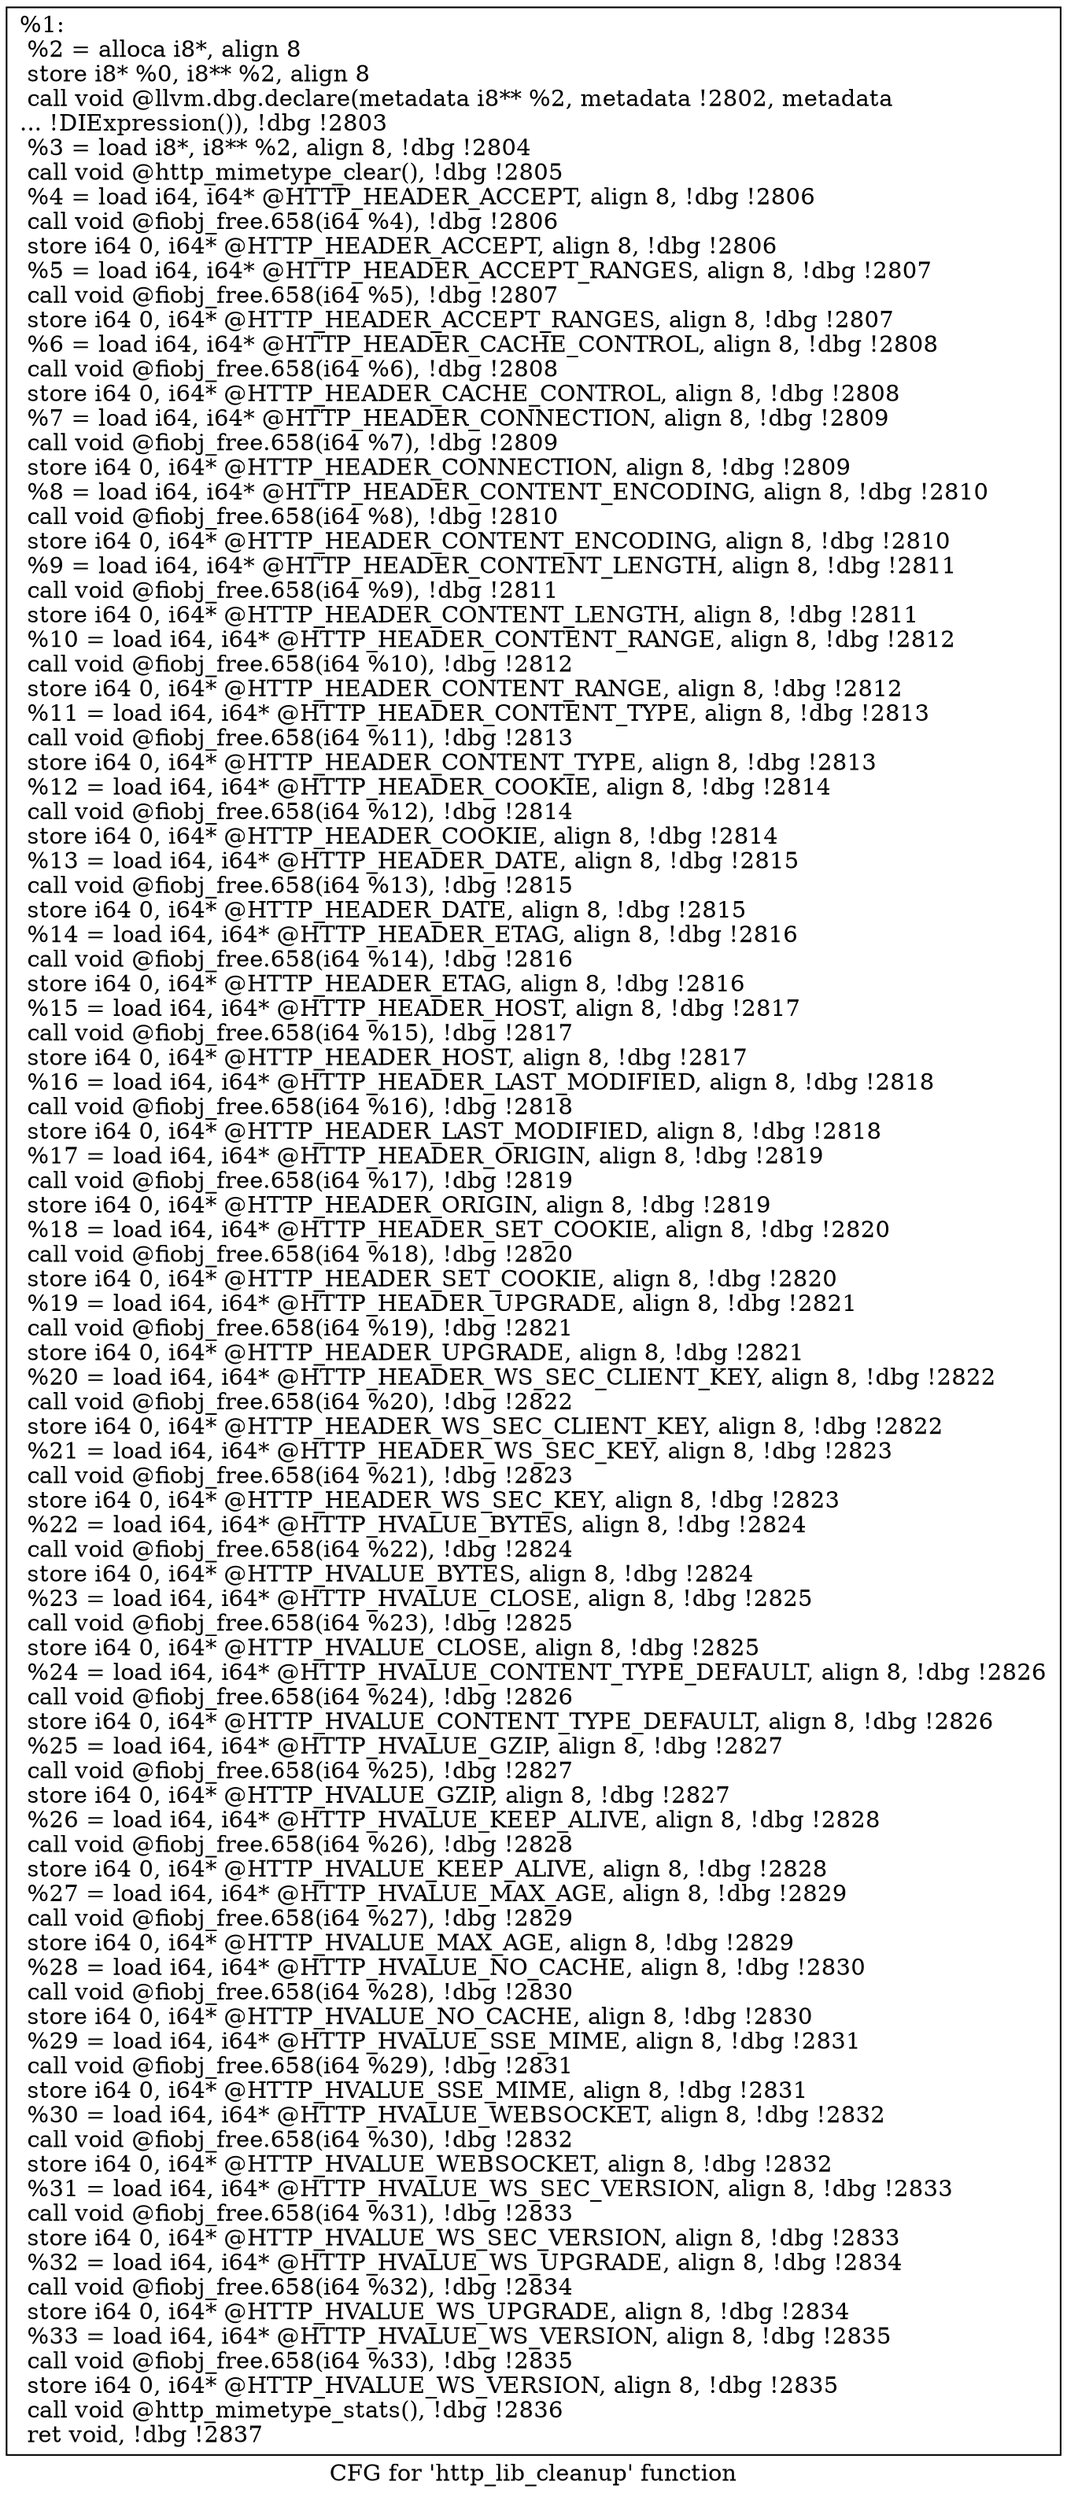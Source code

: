 digraph "CFG for 'http_lib_cleanup' function" {
	label="CFG for 'http_lib_cleanup' function";

	Node0x556852479a90 [shape=record,label="{%1:\l  %2 = alloca i8*, align 8\l  store i8* %0, i8** %2, align 8\l  call void @llvm.dbg.declare(metadata i8** %2, metadata !2802, metadata\l... !DIExpression()), !dbg !2803\l  %3 = load i8*, i8** %2, align 8, !dbg !2804\l  call void @http_mimetype_clear(), !dbg !2805\l  %4 = load i64, i64* @HTTP_HEADER_ACCEPT, align 8, !dbg !2806\l  call void @fiobj_free.658(i64 %4), !dbg !2806\l  store i64 0, i64* @HTTP_HEADER_ACCEPT, align 8, !dbg !2806\l  %5 = load i64, i64* @HTTP_HEADER_ACCEPT_RANGES, align 8, !dbg !2807\l  call void @fiobj_free.658(i64 %5), !dbg !2807\l  store i64 0, i64* @HTTP_HEADER_ACCEPT_RANGES, align 8, !dbg !2807\l  %6 = load i64, i64* @HTTP_HEADER_CACHE_CONTROL, align 8, !dbg !2808\l  call void @fiobj_free.658(i64 %6), !dbg !2808\l  store i64 0, i64* @HTTP_HEADER_CACHE_CONTROL, align 8, !dbg !2808\l  %7 = load i64, i64* @HTTP_HEADER_CONNECTION, align 8, !dbg !2809\l  call void @fiobj_free.658(i64 %7), !dbg !2809\l  store i64 0, i64* @HTTP_HEADER_CONNECTION, align 8, !dbg !2809\l  %8 = load i64, i64* @HTTP_HEADER_CONTENT_ENCODING, align 8, !dbg !2810\l  call void @fiobj_free.658(i64 %8), !dbg !2810\l  store i64 0, i64* @HTTP_HEADER_CONTENT_ENCODING, align 8, !dbg !2810\l  %9 = load i64, i64* @HTTP_HEADER_CONTENT_LENGTH, align 8, !dbg !2811\l  call void @fiobj_free.658(i64 %9), !dbg !2811\l  store i64 0, i64* @HTTP_HEADER_CONTENT_LENGTH, align 8, !dbg !2811\l  %10 = load i64, i64* @HTTP_HEADER_CONTENT_RANGE, align 8, !dbg !2812\l  call void @fiobj_free.658(i64 %10), !dbg !2812\l  store i64 0, i64* @HTTP_HEADER_CONTENT_RANGE, align 8, !dbg !2812\l  %11 = load i64, i64* @HTTP_HEADER_CONTENT_TYPE, align 8, !dbg !2813\l  call void @fiobj_free.658(i64 %11), !dbg !2813\l  store i64 0, i64* @HTTP_HEADER_CONTENT_TYPE, align 8, !dbg !2813\l  %12 = load i64, i64* @HTTP_HEADER_COOKIE, align 8, !dbg !2814\l  call void @fiobj_free.658(i64 %12), !dbg !2814\l  store i64 0, i64* @HTTP_HEADER_COOKIE, align 8, !dbg !2814\l  %13 = load i64, i64* @HTTP_HEADER_DATE, align 8, !dbg !2815\l  call void @fiobj_free.658(i64 %13), !dbg !2815\l  store i64 0, i64* @HTTP_HEADER_DATE, align 8, !dbg !2815\l  %14 = load i64, i64* @HTTP_HEADER_ETAG, align 8, !dbg !2816\l  call void @fiobj_free.658(i64 %14), !dbg !2816\l  store i64 0, i64* @HTTP_HEADER_ETAG, align 8, !dbg !2816\l  %15 = load i64, i64* @HTTP_HEADER_HOST, align 8, !dbg !2817\l  call void @fiobj_free.658(i64 %15), !dbg !2817\l  store i64 0, i64* @HTTP_HEADER_HOST, align 8, !dbg !2817\l  %16 = load i64, i64* @HTTP_HEADER_LAST_MODIFIED, align 8, !dbg !2818\l  call void @fiobj_free.658(i64 %16), !dbg !2818\l  store i64 0, i64* @HTTP_HEADER_LAST_MODIFIED, align 8, !dbg !2818\l  %17 = load i64, i64* @HTTP_HEADER_ORIGIN, align 8, !dbg !2819\l  call void @fiobj_free.658(i64 %17), !dbg !2819\l  store i64 0, i64* @HTTP_HEADER_ORIGIN, align 8, !dbg !2819\l  %18 = load i64, i64* @HTTP_HEADER_SET_COOKIE, align 8, !dbg !2820\l  call void @fiobj_free.658(i64 %18), !dbg !2820\l  store i64 0, i64* @HTTP_HEADER_SET_COOKIE, align 8, !dbg !2820\l  %19 = load i64, i64* @HTTP_HEADER_UPGRADE, align 8, !dbg !2821\l  call void @fiobj_free.658(i64 %19), !dbg !2821\l  store i64 0, i64* @HTTP_HEADER_UPGRADE, align 8, !dbg !2821\l  %20 = load i64, i64* @HTTP_HEADER_WS_SEC_CLIENT_KEY, align 8, !dbg !2822\l  call void @fiobj_free.658(i64 %20), !dbg !2822\l  store i64 0, i64* @HTTP_HEADER_WS_SEC_CLIENT_KEY, align 8, !dbg !2822\l  %21 = load i64, i64* @HTTP_HEADER_WS_SEC_KEY, align 8, !dbg !2823\l  call void @fiobj_free.658(i64 %21), !dbg !2823\l  store i64 0, i64* @HTTP_HEADER_WS_SEC_KEY, align 8, !dbg !2823\l  %22 = load i64, i64* @HTTP_HVALUE_BYTES, align 8, !dbg !2824\l  call void @fiobj_free.658(i64 %22), !dbg !2824\l  store i64 0, i64* @HTTP_HVALUE_BYTES, align 8, !dbg !2824\l  %23 = load i64, i64* @HTTP_HVALUE_CLOSE, align 8, !dbg !2825\l  call void @fiobj_free.658(i64 %23), !dbg !2825\l  store i64 0, i64* @HTTP_HVALUE_CLOSE, align 8, !dbg !2825\l  %24 = load i64, i64* @HTTP_HVALUE_CONTENT_TYPE_DEFAULT, align 8, !dbg !2826\l  call void @fiobj_free.658(i64 %24), !dbg !2826\l  store i64 0, i64* @HTTP_HVALUE_CONTENT_TYPE_DEFAULT, align 8, !dbg !2826\l  %25 = load i64, i64* @HTTP_HVALUE_GZIP, align 8, !dbg !2827\l  call void @fiobj_free.658(i64 %25), !dbg !2827\l  store i64 0, i64* @HTTP_HVALUE_GZIP, align 8, !dbg !2827\l  %26 = load i64, i64* @HTTP_HVALUE_KEEP_ALIVE, align 8, !dbg !2828\l  call void @fiobj_free.658(i64 %26), !dbg !2828\l  store i64 0, i64* @HTTP_HVALUE_KEEP_ALIVE, align 8, !dbg !2828\l  %27 = load i64, i64* @HTTP_HVALUE_MAX_AGE, align 8, !dbg !2829\l  call void @fiobj_free.658(i64 %27), !dbg !2829\l  store i64 0, i64* @HTTP_HVALUE_MAX_AGE, align 8, !dbg !2829\l  %28 = load i64, i64* @HTTP_HVALUE_NO_CACHE, align 8, !dbg !2830\l  call void @fiobj_free.658(i64 %28), !dbg !2830\l  store i64 0, i64* @HTTP_HVALUE_NO_CACHE, align 8, !dbg !2830\l  %29 = load i64, i64* @HTTP_HVALUE_SSE_MIME, align 8, !dbg !2831\l  call void @fiobj_free.658(i64 %29), !dbg !2831\l  store i64 0, i64* @HTTP_HVALUE_SSE_MIME, align 8, !dbg !2831\l  %30 = load i64, i64* @HTTP_HVALUE_WEBSOCKET, align 8, !dbg !2832\l  call void @fiobj_free.658(i64 %30), !dbg !2832\l  store i64 0, i64* @HTTP_HVALUE_WEBSOCKET, align 8, !dbg !2832\l  %31 = load i64, i64* @HTTP_HVALUE_WS_SEC_VERSION, align 8, !dbg !2833\l  call void @fiobj_free.658(i64 %31), !dbg !2833\l  store i64 0, i64* @HTTP_HVALUE_WS_SEC_VERSION, align 8, !dbg !2833\l  %32 = load i64, i64* @HTTP_HVALUE_WS_UPGRADE, align 8, !dbg !2834\l  call void @fiobj_free.658(i64 %32), !dbg !2834\l  store i64 0, i64* @HTTP_HVALUE_WS_UPGRADE, align 8, !dbg !2834\l  %33 = load i64, i64* @HTTP_HVALUE_WS_VERSION, align 8, !dbg !2835\l  call void @fiobj_free.658(i64 %33), !dbg !2835\l  store i64 0, i64* @HTTP_HVALUE_WS_VERSION, align 8, !dbg !2835\l  call void @http_mimetype_stats(), !dbg !2836\l  ret void, !dbg !2837\l}"];
}
